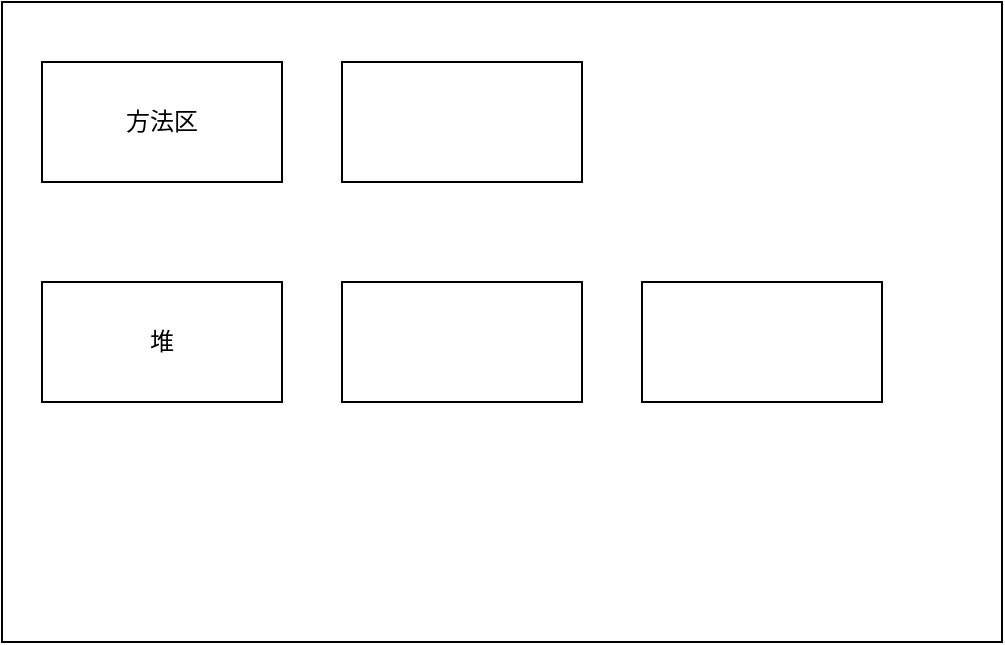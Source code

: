 <mxfile version="14.4.3" type="github" pages="2">
  <diagram id="V2PbeyJgyCH7MOxcKQXa" name="Page-1">
    <mxGraphModel dx="1049" dy="1137" grid="1" gridSize="10" guides="1" tooltips="1" connect="1" arrows="1" fold="1" page="1" pageScale="1" pageWidth="827" pageHeight="1169" math="0" shadow="0">
      <root>
        <mxCell id="0" />
        <mxCell id="1" parent="0" />
        <mxCell id="NMLSjQ5piVOGuQs0cdja-1" value="" style="rounded=0;whiteSpace=wrap;html=1;" vertex="1" parent="1">
          <mxGeometry x="230" y="130" width="500" height="320" as="geometry" />
        </mxCell>
        <mxCell id="NMLSjQ5piVOGuQs0cdja-2" value="方法区" style="rounded=0;whiteSpace=wrap;html=1;" vertex="1" parent="1">
          <mxGeometry x="250" y="160" width="120" height="60" as="geometry" />
        </mxCell>
        <mxCell id="NMLSjQ5piVOGuQs0cdja-3" value="堆" style="rounded=0;whiteSpace=wrap;html=1;" vertex="1" parent="1">
          <mxGeometry x="250" y="270" width="120" height="60" as="geometry" />
        </mxCell>
        <mxCell id="NMLSjQ5piVOGuQs0cdja-4" value="" style="rounded=0;whiteSpace=wrap;html=1;" vertex="1" parent="1">
          <mxGeometry x="400" y="160" width="120" height="60" as="geometry" />
        </mxCell>
        <mxCell id="NMLSjQ5piVOGuQs0cdja-5" value="" style="rounded=0;whiteSpace=wrap;html=1;" vertex="1" parent="1">
          <mxGeometry x="400" y="270" width="120" height="60" as="geometry" />
        </mxCell>
        <mxCell id="NMLSjQ5piVOGuQs0cdja-7" value="" style="rounded=0;whiteSpace=wrap;html=1;" vertex="1" parent="1">
          <mxGeometry x="550" y="270" width="120" height="60" as="geometry" />
        </mxCell>
      </root>
    </mxGraphModel>
  </diagram>
  <diagram id="oDsIwrKWRQepbkexACYM" name="Page-2">
    <mxGraphModel dx="734" dy="796" grid="1" gridSize="10" guides="1" tooltips="1" connect="1" arrows="1" fold="1" page="1" pageScale="1" pageWidth="827" pageHeight="1169" math="0" shadow="0">
      <root>
        <mxCell id="8ESGN3mb2q4E8taJis4--0" />
        <mxCell id="8ESGN3mb2q4E8taJis4--1" parent="8ESGN3mb2q4E8taJis4--0" />
      </root>
    </mxGraphModel>
  </diagram>
</mxfile>
